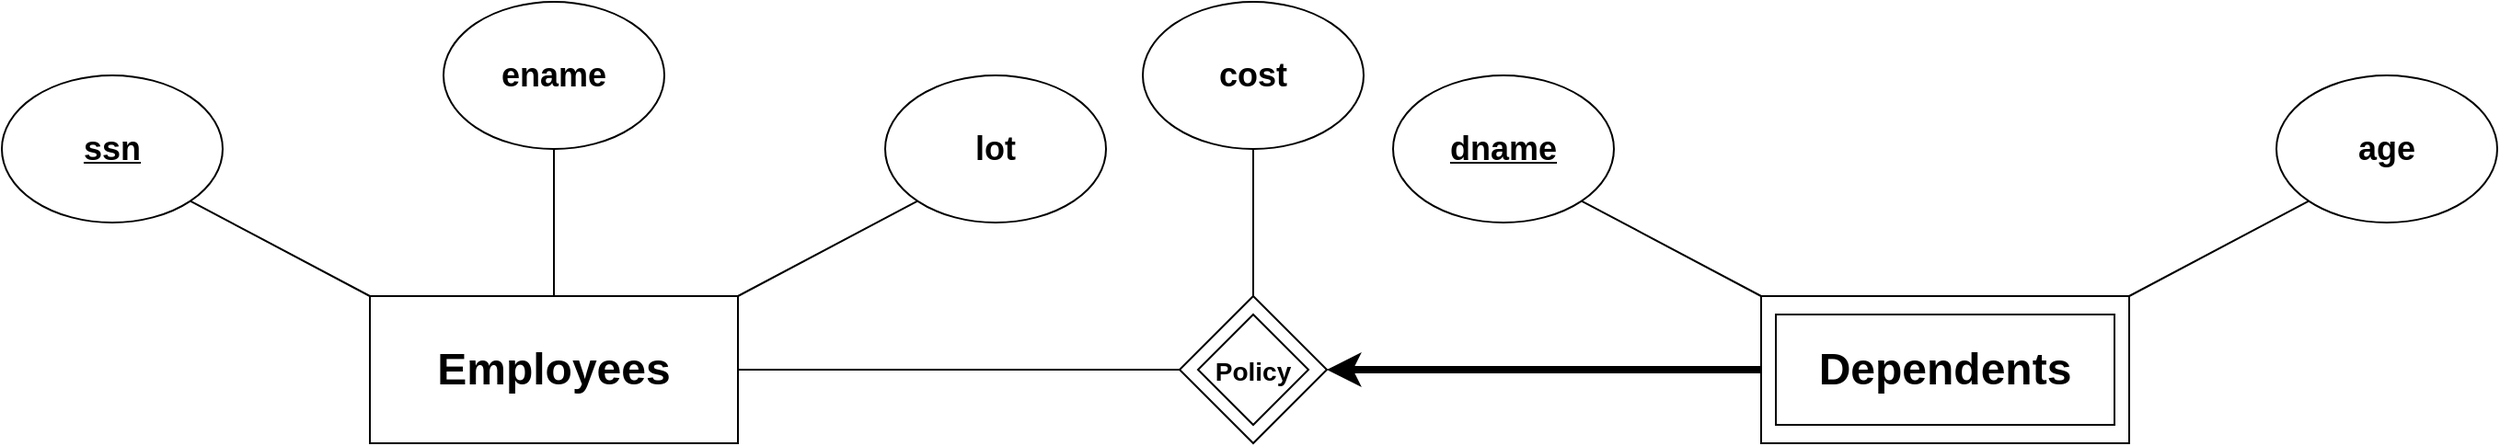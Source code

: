 <mxfile>
    <diagram id="OvXxKjPO3RPC6y7bqK-N" name="Page-1">
        <mxGraphModel dx="317" dy="804" grid="1" gridSize="10" guides="1" tooltips="1" connect="1" arrows="1" fold="1" page="1" pageScale="1" pageWidth="827" pageHeight="1169" math="0" shadow="0">
            <root>
                <mxCell id="0"/>
                <mxCell id="1" parent="0"/>
                <mxCell id="r3o91FJ2YCAC541-YusK-1" value="&lt;b&gt;&lt;font style=&quot;font-size: 24px;&quot;&gt;Employees&lt;/font&gt;&lt;/b&gt;" style="rounded=0;whiteSpace=wrap;html=1;" parent="1" vertex="1">
                    <mxGeometry x="200" y="200" width="200" height="80" as="geometry"/>
                </mxCell>
                <mxCell id="r3o91FJ2YCAC541-YusK-2" value="&lt;b&gt;&lt;u&gt;&lt;font style=&quot;font-size: 18px;&quot;&gt;ssn&lt;/font&gt;&lt;/u&gt;&lt;/b&gt;" style="ellipse;whiteSpace=wrap;html=1;" parent="1" vertex="1">
                    <mxGeometry y="80" width="120" height="80" as="geometry"/>
                </mxCell>
                <mxCell id="r3o91FJ2YCAC541-YusK-3" value="&lt;font style=&quot;font-size: 18px;&quot;&gt;&lt;b style=&quot;&quot;&gt;ename&lt;/b&gt;&lt;/font&gt;" style="ellipse;whiteSpace=wrap;html=1;" parent="1" vertex="1">
                    <mxGeometry x="240" y="40" width="120" height="80" as="geometry"/>
                </mxCell>
                <mxCell id="r3o91FJ2YCAC541-YusK-4" value="&lt;b&gt;&lt;font style=&quot;font-size: 18px;&quot;&gt;lot&lt;/font&gt;&lt;/b&gt;" style="ellipse;whiteSpace=wrap;html=1;" parent="1" vertex="1">
                    <mxGeometry x="480" y="80" width="120" height="80" as="geometry"/>
                </mxCell>
                <mxCell id="r3o91FJ2YCAC541-YusK-6" value="" style="endArrow=none;html=1;rounded=0;entryX=0;entryY=0;entryDx=0;entryDy=0;exitX=1;exitY=1;exitDx=0;exitDy=0;" parent="1" source="r3o91FJ2YCAC541-YusK-2" target="r3o91FJ2YCAC541-YusK-1" edge="1">
                    <mxGeometry width="50" height="50" relative="1" as="geometry">
                        <mxPoint x="270" y="460" as="sourcePoint"/>
                        <mxPoint x="320" y="410" as="targetPoint"/>
                    </mxGeometry>
                </mxCell>
                <mxCell id="r3o91FJ2YCAC541-YusK-7" value="" style="endArrow=none;html=1;rounded=0;entryX=1;entryY=0;entryDx=0;entryDy=0;exitX=0;exitY=1;exitDx=0;exitDy=0;" parent="1" source="r3o91FJ2YCAC541-YusK-4" target="r3o91FJ2YCAC541-YusK-1" edge="1">
                    <mxGeometry width="50" height="50" relative="1" as="geometry">
                        <mxPoint x="540" y="230" as="sourcePoint"/>
                        <mxPoint x="637.574" y="281.716" as="targetPoint"/>
                    </mxGeometry>
                </mxCell>
                <mxCell id="r3o91FJ2YCAC541-YusK-8" value="" style="endArrow=none;html=1;rounded=0;entryX=0.5;entryY=0;entryDx=0;entryDy=0;exitX=0.5;exitY=1;exitDx=0;exitDy=0;" parent="1" source="r3o91FJ2YCAC541-YusK-3" target="r3o91FJ2YCAC541-YusK-1" edge="1">
                    <mxGeometry width="50" height="50" relative="1" as="geometry">
                        <mxPoint x="310" y="170" as="sourcePoint"/>
                        <mxPoint x="407.574" y="221.716" as="targetPoint"/>
                    </mxGeometry>
                </mxCell>
                <mxCell id="r3o91FJ2YCAC541-YusK-16" value="&lt;font size=&quot;1&quot;&gt;&lt;b style=&quot;font-size: 12px&quot;&gt;Manages&lt;/b&gt;&lt;/font&gt;" style="rhombus;whiteSpace=wrap;html=1;fontSize=18;" parent="1" vertex="1">
                    <mxGeometry x="640" y="200" width="80" height="80" as="geometry"/>
                </mxCell>
                <mxCell id="r3o91FJ2YCAC541-YusK-17" value="" style="endArrow=none;html=1;rounded=0;fontSize=18;entryX=0;entryY=0.5;entryDx=0;entryDy=0;exitX=1;exitY=0.5;exitDx=0;exitDy=0;" parent="1" source="r3o91FJ2YCAC541-YusK-1" target="r3o91FJ2YCAC541-YusK-16" edge="1">
                    <mxGeometry width="50" height="50" relative="1" as="geometry">
                        <mxPoint x="740" y="450" as="sourcePoint"/>
                        <mxPoint x="790" y="400" as="targetPoint"/>
                    </mxGeometry>
                </mxCell>
                <mxCell id="r3o91FJ2YCAC541-YusK-21" value="" style="endArrow=none;html=1;rounded=0;fontSize=18;entryX=0;entryY=0.5;entryDx=0;entryDy=0;exitX=1;exitY=0.5;exitDx=0;exitDy=0;strokeColor=default;startArrow=classic;startFill=1;strokeWidth=4;" parent="1" target="CbIRYBL3fDZdJHEjB5-t-1" edge="1">
                    <mxGeometry width="50" height="50" relative="1" as="geometry">
                        <mxPoint x="720" y="240" as="sourcePoint"/>
                        <mxPoint x="321.08" y="420.08" as="targetPoint"/>
                    </mxGeometry>
                </mxCell>
                <mxCell id="CbIRYBL3fDZdJHEjB5-t-1" value="&lt;b&gt;&lt;font style=&quot;font-size: 24px&quot;&gt;Dependents&lt;/font&gt;&lt;/b&gt;" style="rounded=0;whiteSpace=wrap;html=1;" parent="1" vertex="1">
                    <mxGeometry x="956" y="200" width="200" height="80" as="geometry"/>
                </mxCell>
                <mxCell id="CbIRYBL3fDZdJHEjB5-t-2" value="&lt;b&gt;&lt;u&gt;&lt;font style=&quot;font-size: 18px&quot;&gt;dname&lt;/font&gt;&lt;/u&gt;&lt;/b&gt;" style="ellipse;whiteSpace=wrap;html=1;" parent="1" vertex="1">
                    <mxGeometry x="756" y="80" width="120" height="80" as="geometry"/>
                </mxCell>
                <mxCell id="CbIRYBL3fDZdJHEjB5-t-4" value="&lt;b&gt;&lt;font style=&quot;font-size: 18px&quot;&gt;age&lt;/font&gt;&lt;/b&gt;" style="ellipse;whiteSpace=wrap;html=1;" parent="1" vertex="1">
                    <mxGeometry x="1236" y="80" width="120" height="80" as="geometry"/>
                </mxCell>
                <mxCell id="CbIRYBL3fDZdJHEjB5-t-5" value="" style="endArrow=none;html=1;rounded=0;entryX=0;entryY=0;entryDx=0;entryDy=0;exitX=1;exitY=1;exitDx=0;exitDy=0;" parent="1" source="CbIRYBL3fDZdJHEjB5-t-2" target="CbIRYBL3fDZdJHEjB5-t-1" edge="1">
                    <mxGeometry width="50" height="50" relative="1" as="geometry">
                        <mxPoint x="1026" y="460" as="sourcePoint"/>
                        <mxPoint x="1076" y="410" as="targetPoint"/>
                    </mxGeometry>
                </mxCell>
                <mxCell id="CbIRYBL3fDZdJHEjB5-t-6" value="" style="endArrow=none;html=1;rounded=0;entryX=1;entryY=0;entryDx=0;entryDy=0;exitX=0;exitY=1;exitDx=0;exitDy=0;" parent="1" source="CbIRYBL3fDZdJHEjB5-t-4" target="CbIRYBL3fDZdJHEjB5-t-1" edge="1">
                    <mxGeometry width="50" height="50" relative="1" as="geometry">
                        <mxPoint x="1296" y="230" as="sourcePoint"/>
                        <mxPoint x="1393.574" y="281.716" as="targetPoint"/>
                    </mxGeometry>
                </mxCell>
                <mxCell id="CbIRYBL3fDZdJHEjB5-t-8" value="&lt;b&gt;&lt;font style=&quot;font-size: 18px&quot;&gt;cost&lt;/font&gt;&lt;/b&gt;" style="ellipse;whiteSpace=wrap;html=1;" parent="1" vertex="1">
                    <mxGeometry x="620" y="40" width="120" height="80" as="geometry"/>
                </mxCell>
                <mxCell id="CbIRYBL3fDZdJHEjB5-t-9" value="" style="endArrow=none;html=1;rounded=0;fontSize=18;entryX=0.5;entryY=0;entryDx=0;entryDy=0;exitX=0.5;exitY=1;exitDx=0;exitDy=0;" parent="1" source="CbIRYBL3fDZdJHEjB5-t-8" target="r3o91FJ2YCAC541-YusK-16" edge="1">
                    <mxGeometry width="50" height="50" relative="1" as="geometry">
                        <mxPoint x="410" y="250" as="sourcePoint"/>
                        <mxPoint x="650" y="250" as="targetPoint"/>
                    </mxGeometry>
                </mxCell>
                <mxCell id="2" value="&lt;b&gt;&lt;font style=&quot;font-size: 24px&quot;&gt;Dependents&lt;/font&gt;&lt;/b&gt;" style="rounded=0;whiteSpace=wrap;html=1;" parent="1" vertex="1">
                    <mxGeometry x="964" y="210" width="184" height="60" as="geometry"/>
                </mxCell>
                <mxCell id="3" value="&lt;font size=&quot;1&quot;&gt;&lt;b style=&quot;font-size: 14px&quot;&gt;Policy&lt;/b&gt;&lt;/font&gt;" style="rhombus;whiteSpace=wrap;html=1;fontSize=18;" parent="1" vertex="1">
                    <mxGeometry x="650" y="210" width="60" height="60" as="geometry"/>
                </mxCell>
            </root>
        </mxGraphModel>
    </diagram>
</mxfile>